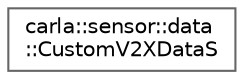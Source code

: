 digraph "类继承关系图"
{
 // INTERACTIVE_SVG=YES
 // LATEX_PDF_SIZE
  bgcolor="transparent";
  edge [fontname=Helvetica,fontsize=10,labelfontname=Helvetica,labelfontsize=10];
  node [fontname=Helvetica,fontsize=10,shape=box,height=0.2,width=0.4];
  rankdir="LR";
  Node0 [id="Node000000",label="carla::sensor::data\l::CustomV2XDataS",height=0.2,width=0.4,color="grey40", fillcolor="white", style="filled",URL="$d2/d28/classcarla_1_1sensor_1_1data_1_1CustomV2XDataS.html",tooltip=" "];
}
